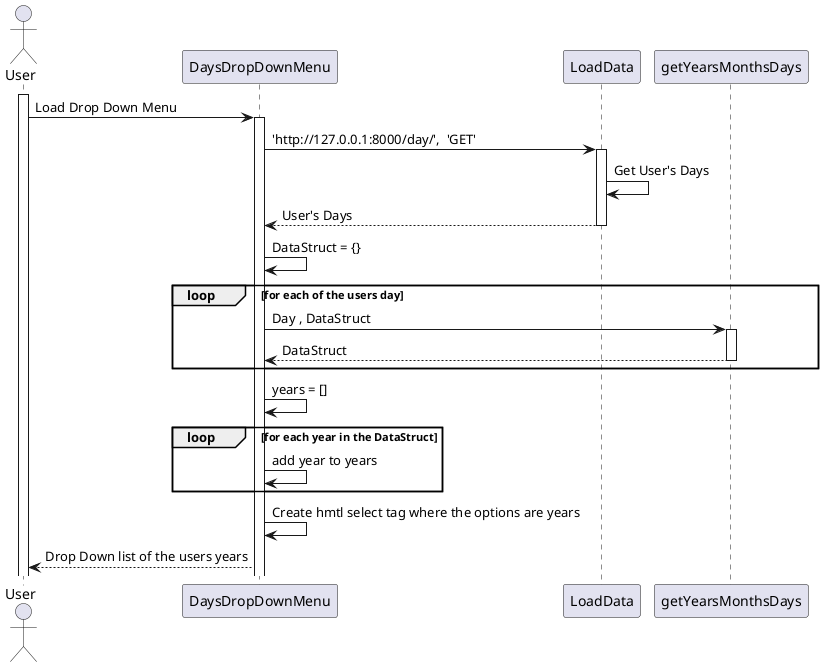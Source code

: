 @startuml DaysDropDownMenu

actor User
participant DaysDropDownMenu
participant LoadData
participant getYearsMonthsDays


activate User
User -> DaysDropDownMenu: Load Drop Down Menu
activate DaysDropDownMenu
DaysDropDownMenu -> LoadData : 'http://127.0.0.1:8000/day/',  'GET'
activate LoadData
LoadData -> LoadData : Get User's Days
LoadData --> DaysDropDownMenu : User's Days
deactivate LoadData
DaysDropDownMenu -> DaysDropDownMenu : DataStruct = {}

loop for each of the users day
    DaysDropDownMenu -> getYearsMonthsDays : Day , DataStruct
    activate getYearsMonthsDays
    getYearsMonthsDays --> DaysDropDownMenu : DataStruct
    deactivate getYearsMonthsDays
end


DaysDropDownMenu -> DaysDropDownMenu : years = []

loop for each year in the DataStruct
    DaysDropDownMenu -> DaysDropDownMenu : add year to years
end

DaysDropDownMenu -> DaysDropDownMenu : Create hmtl select tag where the options are years

DaysDropDownMenu --> User : Drop Down list of the users years 


@enduml